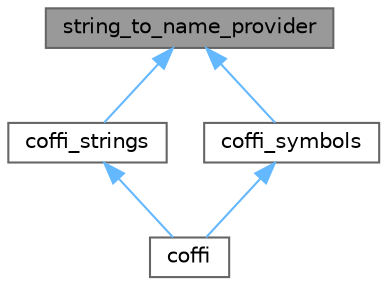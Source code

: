 digraph "string_to_name_provider"
{
 // LATEX_PDF_SIZE
  bgcolor="transparent";
  edge [fontname=Helvetica,fontsize=10,labelfontname=Helvetica,labelfontsize=10];
  node [fontname=Helvetica,fontsize=10,shape=box,height=0.2,width=0.4];
  Node1 [id="Node000001",label="string_to_name_provider",height=0.2,width=0.4,color="gray40", fillcolor="grey60", style="filled", fontcolor="black",tooltip="Interface for accessing to the string table."];
  Node1 -> Node2 [id="edge1_Node000001_Node000002",dir="back",color="steelblue1",style="solid",tooltip=" "];
  Node2 [id="Node000002",label="coffi_strings",height=0.2,width=0.4,color="gray40", fillcolor="white", style="filled",URL="$class_c_o_f_f_i_1_1coffi__strings.html",tooltip="Class for accessing the strings table."];
  Node2 -> Node3 [id="edge2_Node000002_Node000003",dir="back",color="steelblue1",style="solid",tooltip=" "];
  Node3 [id="Node000003",label="coffi",height=0.2,width=0.4,color="gray40", fillcolor="white", style="filled",URL="$class_c_o_f_f_i_1_1coffi.html",tooltip="The COFFI library's main class."];
  Node1 -> Node4 [id="edge3_Node000001_Node000004",dir="back",color="steelblue1",style="solid",tooltip=" "];
  Node4 [id="Node000004",label="coffi_symbols",height=0.2,width=0.4,color="gray40", fillcolor="white", style="filled",URL="$class_c_o_f_f_i_1_1coffi__symbols.html",tooltip="Class for accessing the symbol table."];
  Node4 -> Node3 [id="edge4_Node000004_Node000003",dir="back",color="steelblue1",style="solid",tooltip=" "];
}
